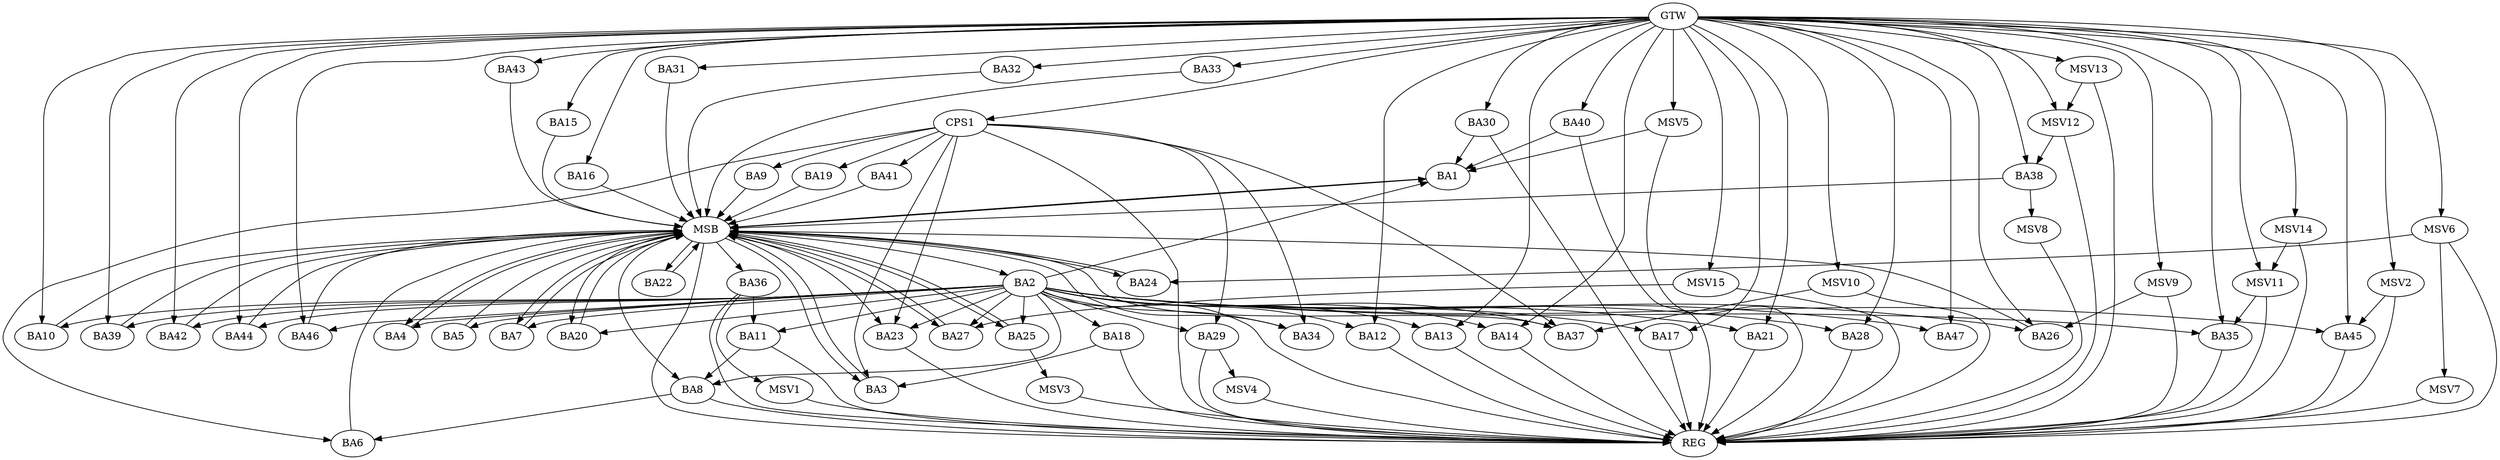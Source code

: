 strict digraph G {
  BA1 [ label="BA1" ];
  BA2 [ label="BA2" ];
  BA3 [ label="BA3" ];
  BA4 [ label="BA4" ];
  BA5 [ label="BA5" ];
  BA6 [ label="BA6" ];
  BA7 [ label="BA7" ];
  BA8 [ label="BA8" ];
  BA9 [ label="BA9" ];
  BA10 [ label="BA10" ];
  BA11 [ label="BA11" ];
  BA12 [ label="BA12" ];
  BA13 [ label="BA13" ];
  BA14 [ label="BA14" ];
  BA15 [ label="BA15" ];
  BA16 [ label="BA16" ];
  BA17 [ label="BA17" ];
  BA18 [ label="BA18" ];
  BA19 [ label="BA19" ];
  BA20 [ label="BA20" ];
  BA21 [ label="BA21" ];
  BA22 [ label="BA22" ];
  BA23 [ label="BA23" ];
  BA24 [ label="BA24" ];
  BA25 [ label="BA25" ];
  BA26 [ label="BA26" ];
  BA27 [ label="BA27" ];
  BA28 [ label="BA28" ];
  BA29 [ label="BA29" ];
  BA30 [ label="BA30" ];
  BA31 [ label="BA31" ];
  BA32 [ label="BA32" ];
  BA33 [ label="BA33" ];
  BA34 [ label="BA34" ];
  BA35 [ label="BA35" ];
  BA36 [ label="BA36" ];
  BA37 [ label="BA37" ];
  BA38 [ label="BA38" ];
  BA39 [ label="BA39" ];
  BA40 [ label="BA40" ];
  BA41 [ label="BA41" ];
  BA42 [ label="BA42" ];
  BA43 [ label="BA43" ];
  BA44 [ label="BA44" ];
  BA45 [ label="BA45" ];
  BA46 [ label="BA46" ];
  BA47 [ label="BA47" ];
  CPS1 [ label="CPS1" ];
  GTW [ label="GTW" ];
  REG [ label="REG" ];
  MSB [ label="MSB" ];
  MSV1 [ label="MSV1" ];
  MSV2 [ label="MSV2" ];
  MSV3 [ label="MSV3" ];
  MSV4 [ label="MSV4" ];
  MSV5 [ label="MSV5" ];
  MSV6 [ label="MSV6" ];
  MSV7 [ label="MSV7" ];
  MSV8 [ label="MSV8" ];
  MSV9 [ label="MSV9" ];
  MSV10 [ label="MSV10" ];
  MSV11 [ label="MSV11" ];
  MSV12 [ label="MSV12" ];
  MSV13 [ label="MSV13" ];
  MSV14 [ label="MSV14" ];
  MSV15 [ label="MSV15" ];
  BA2 -> BA1;
  BA8 -> BA6;
  BA11 -> BA8;
  BA18 -> BA3;
  BA30 -> BA1;
  BA36 -> BA11;
  BA40 -> BA1;
  CPS1 -> BA37;
  CPS1 -> BA19;
  CPS1 -> BA41;
  CPS1 -> BA29;
  CPS1 -> BA6;
  CPS1 -> BA3;
  CPS1 -> BA34;
  CPS1 -> BA23;
  CPS1 -> BA9;
  GTW -> BA10;
  GTW -> BA12;
  GTW -> BA13;
  GTW -> BA14;
  GTW -> BA15;
  GTW -> BA16;
  GTW -> BA17;
  GTW -> BA21;
  GTW -> BA26;
  GTW -> BA28;
  GTW -> BA30;
  GTW -> BA31;
  GTW -> BA32;
  GTW -> BA33;
  GTW -> BA35;
  GTW -> BA38;
  GTW -> BA39;
  GTW -> BA40;
  GTW -> BA42;
  GTW -> BA43;
  GTW -> BA44;
  GTW -> BA45;
  GTW -> BA46;
  GTW -> BA47;
  GTW -> CPS1;
  BA2 -> REG;
  BA8 -> REG;
  BA11 -> REG;
  BA12 -> REG;
  BA13 -> REG;
  BA14 -> REG;
  BA17 -> REG;
  BA18 -> REG;
  BA21 -> REG;
  BA23 -> REG;
  BA28 -> REG;
  BA29 -> REG;
  BA30 -> REG;
  BA35 -> REG;
  BA36 -> REG;
  BA40 -> REG;
  BA45 -> REG;
  CPS1 -> REG;
  BA1 -> MSB;
  MSB -> BA2;
  MSB -> REG;
  BA3 -> MSB;
  MSB -> BA1;
  BA4 -> MSB;
  BA5 -> MSB;
  BA6 -> MSB;
  MSB -> BA4;
  BA7 -> MSB;
  BA9 -> MSB;
  MSB -> BA8;
  BA10 -> MSB;
  BA15 -> MSB;
  BA16 -> MSB;
  BA19 -> MSB;
  BA20 -> MSB;
  MSB -> BA7;
  BA22 -> MSB;
  BA24 -> MSB;
  BA25 -> MSB;
  BA26 -> MSB;
  MSB -> BA22;
  BA27 -> MSB;
  MSB -> BA3;
  BA31 -> MSB;
  BA32 -> MSB;
  MSB -> BA27;
  BA33 -> MSB;
  BA34 -> MSB;
  BA37 -> MSB;
  MSB -> BA20;
  BA38 -> MSB;
  MSB -> BA23;
  BA39 -> MSB;
  MSB -> BA25;
  BA41 -> MSB;
  BA42 -> MSB;
  BA43 -> MSB;
  BA44 -> MSB;
  MSB -> BA36;
  BA46 -> MSB;
  MSB -> BA24;
  BA2 -> BA10;
  BA2 -> BA8;
  BA2 -> BA26;
  BA2 -> BA7;
  BA2 -> BA18;
  BA2 -> BA21;
  BA2 -> BA4;
  BA2 -> BA35;
  BA2 -> BA23;
  BA2 -> BA34;
  BA2 -> BA42;
  BA2 -> BA44;
  BA2 -> BA46;
  BA2 -> BA29;
  BA2 -> BA20;
  BA2 -> BA11;
  BA2 -> BA47;
  BA2 -> BA25;
  BA2 -> BA12;
  BA2 -> BA5;
  BA2 -> BA45;
  BA2 -> BA13;
  BA2 -> BA39;
  BA2 -> BA14;
  BA2 -> BA17;
  BA2 -> BA37;
  BA2 -> BA27;
  BA2 -> BA28;
  BA36 -> MSV1;
  MSV1 -> REG;
  MSV2 -> BA45;
  GTW -> MSV2;
  MSV2 -> REG;
  BA25 -> MSV3;
  MSV3 -> REG;
  BA29 -> MSV4;
  MSV4 -> REG;
  MSV5 -> BA1;
  GTW -> MSV5;
  MSV5 -> REG;
  MSV6 -> BA24;
  GTW -> MSV6;
  MSV6 -> REG;
  MSV6 -> MSV7;
  MSV7 -> REG;
  BA38 -> MSV8;
  MSV8 -> REG;
  MSV9 -> BA26;
  GTW -> MSV9;
  MSV9 -> REG;
  MSV10 -> BA37;
  GTW -> MSV10;
  MSV10 -> REG;
  MSV11 -> BA35;
  GTW -> MSV11;
  MSV11 -> REG;
  MSV12 -> BA38;
  GTW -> MSV12;
  MSV12 -> REG;
  MSV13 -> MSV12;
  GTW -> MSV13;
  MSV13 -> REG;
  MSV14 -> MSV11;
  GTW -> MSV14;
  MSV14 -> REG;
  MSV15 -> BA27;
  GTW -> MSV15;
  MSV15 -> REG;
}
